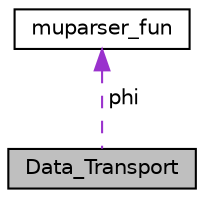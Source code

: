 digraph "Data_Transport"
{
 // LATEX_PDF_SIZE
  edge [fontname="Helvetica",fontsize="10",labelfontname="Helvetica",labelfontsize="10"];
  node [fontname="Helvetica",fontsize="10",shape=record];
  Node1 [label="Data_Transport",height=0.2,width=0.4,color="black", fillcolor="grey75", style="filled", fontcolor="black",tooltip="Data for the Transport equation."];
  Node2 -> Node1 [dir="back",color="darkorchid3",fontsize="10",style="dashed",label=" phi" ,fontname="Helvetica"];
  Node2 [label="muparser_fun",height=0.2,width=0.4,color="black", fillcolor="white", style="filled",URL="$classmuparser__fun.html",tooltip="Class for creating and set muparser_fun."];
}
